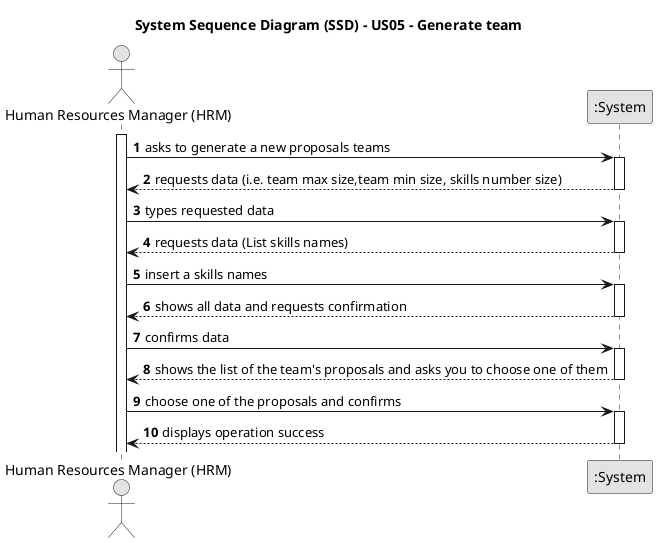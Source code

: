@startuml
skinparam monochrome true
skinparam packageStyle rectangle
skinparam shadowing false

title System Sequence Diagram (SSD) - US05 - Generate team

autonumber

actor "Human Resources Manager (HRM)" as HRM
participant ":System" as System

activate HRM

    HRM -> System : asks to generate a new proposals teams
    activate System

        System --> HRM : requests data (i.e. team max size,team min size, skills number size)
    deactivate System

    HRM -> System : types requested data
    activate System

        System --> HRM : requests data (List skills names)
    deactivate System

    HRM -> System : insert a skills names
    activate System

        System --> HRM : shows all data and requests confirmation
    deactivate System

    HRM -> System : confirms data
    activate System

        System --> HRM : shows the list of the team's proposals and asks you to choose one of them

    deactivate System

    HRM -> System : choose one of the proposals and confirms
    activate System

           System --> HRM : displays operation success

    deactivate System
@enduml